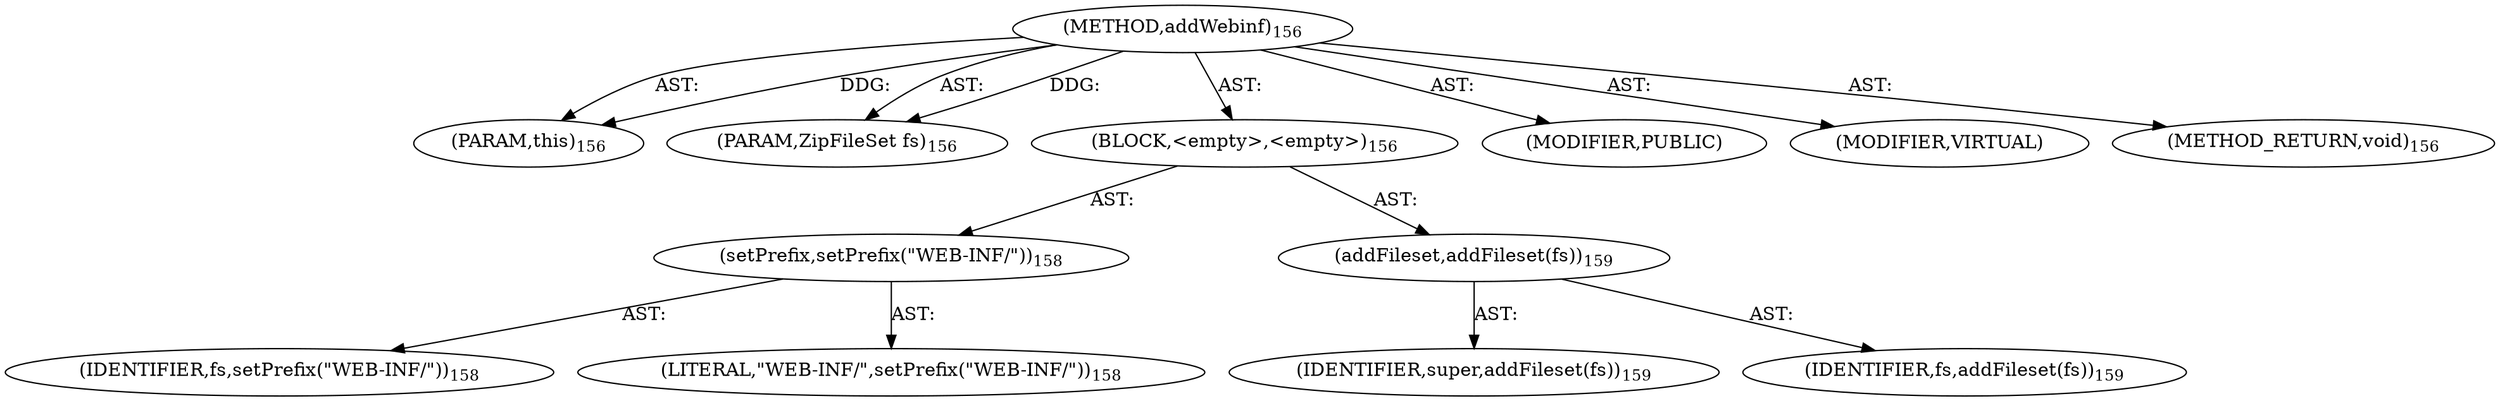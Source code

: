 digraph "addWebinf" {  
"111669149701" [label = <(METHOD,addWebinf)<SUB>156</SUB>> ]
"115964117003" [label = <(PARAM,this)<SUB>156</SUB>> ]
"115964117004" [label = <(PARAM,ZipFileSet fs)<SUB>156</SUB>> ]
"25769803783" [label = <(BLOCK,&lt;empty&gt;,&lt;empty&gt;)<SUB>156</SUB>> ]
"30064771099" [label = <(setPrefix,setPrefix(&quot;WEB-INF/&quot;))<SUB>158</SUB>> ]
"68719476764" [label = <(IDENTIFIER,fs,setPrefix(&quot;WEB-INF/&quot;))<SUB>158</SUB>> ]
"90194313223" [label = <(LITERAL,&quot;WEB-INF/&quot;,setPrefix(&quot;WEB-INF/&quot;))<SUB>158</SUB>> ]
"30064771100" [label = <(addFileset,addFileset(fs))<SUB>159</SUB>> ]
"68719476765" [label = <(IDENTIFIER,super,addFileset(fs))<SUB>159</SUB>> ]
"68719476766" [label = <(IDENTIFIER,fs,addFileset(fs))<SUB>159</SUB>> ]
"133143986190" [label = <(MODIFIER,PUBLIC)> ]
"133143986191" [label = <(MODIFIER,VIRTUAL)> ]
"128849018885" [label = <(METHOD_RETURN,void)<SUB>156</SUB>> ]
  "111669149701" -> "115964117003"  [ label = "AST: "] 
  "111669149701" -> "115964117004"  [ label = "AST: "] 
  "111669149701" -> "25769803783"  [ label = "AST: "] 
  "111669149701" -> "133143986190"  [ label = "AST: "] 
  "111669149701" -> "133143986191"  [ label = "AST: "] 
  "111669149701" -> "128849018885"  [ label = "AST: "] 
  "25769803783" -> "30064771099"  [ label = "AST: "] 
  "25769803783" -> "30064771100"  [ label = "AST: "] 
  "30064771099" -> "68719476764"  [ label = "AST: "] 
  "30064771099" -> "90194313223"  [ label = "AST: "] 
  "30064771100" -> "68719476765"  [ label = "AST: "] 
  "30064771100" -> "68719476766"  [ label = "AST: "] 
  "111669149701" -> "115964117003"  [ label = "DDG: "] 
  "111669149701" -> "115964117004"  [ label = "DDG: "] 
}

